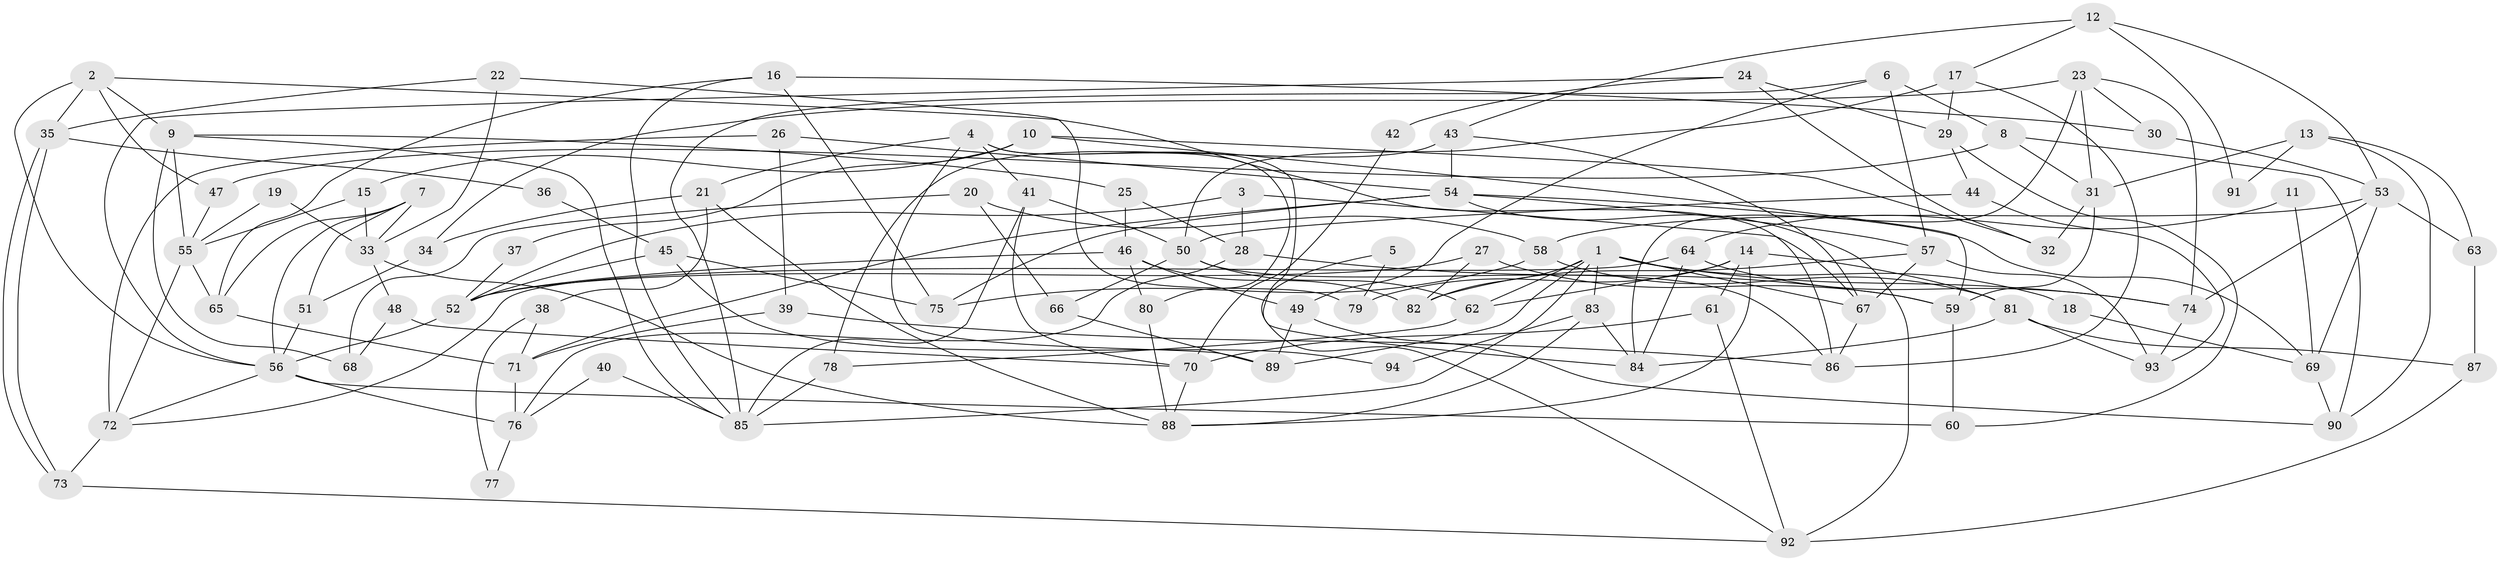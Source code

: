 // Generated by graph-tools (version 1.1) at 2025/02/03/09/25 03:02:04]
// undirected, 94 vertices, 188 edges
graph export_dot {
graph [start="1"]
  node [color=gray90,style=filled];
  1;
  2;
  3;
  4;
  5;
  6;
  7;
  8;
  9;
  10;
  11;
  12;
  13;
  14;
  15;
  16;
  17;
  18;
  19;
  20;
  21;
  22;
  23;
  24;
  25;
  26;
  27;
  28;
  29;
  30;
  31;
  32;
  33;
  34;
  35;
  36;
  37;
  38;
  39;
  40;
  41;
  42;
  43;
  44;
  45;
  46;
  47;
  48;
  49;
  50;
  51;
  52;
  53;
  54;
  55;
  56;
  57;
  58;
  59;
  60;
  61;
  62;
  63;
  64;
  65;
  66;
  67;
  68;
  69;
  70;
  71;
  72;
  73;
  74;
  75;
  76;
  77;
  78;
  79;
  80;
  81;
  82;
  83;
  84;
  85;
  86;
  87;
  88;
  89;
  90;
  91;
  92;
  93;
  94;
  1 -- 67;
  1 -- 74;
  1 -- 18;
  1 -- 62;
  1 -- 82;
  1 -- 83;
  1 -- 85;
  1 -- 89;
  2 -- 9;
  2 -- 47;
  2 -- 35;
  2 -- 56;
  2 -- 86;
  3 -- 67;
  3 -- 52;
  3 -- 28;
  4 -- 41;
  4 -- 80;
  4 -- 21;
  4 -- 84;
  4 -- 89;
  5 -- 79;
  5 -- 92;
  6 -- 57;
  6 -- 85;
  6 -- 8;
  6 -- 49;
  7 -- 51;
  7 -- 56;
  7 -- 33;
  7 -- 65;
  8 -- 31;
  8 -- 47;
  8 -- 90;
  9 -- 55;
  9 -- 85;
  9 -- 25;
  9 -- 68;
  10 -- 15;
  10 -- 59;
  10 -- 32;
  10 -- 37;
  11 -- 64;
  11 -- 69;
  12 -- 53;
  12 -- 17;
  12 -- 43;
  12 -- 91;
  13 -- 90;
  13 -- 63;
  13 -- 31;
  13 -- 91;
  14 -- 62;
  14 -- 81;
  14 -- 61;
  14 -- 79;
  14 -- 88;
  15 -- 33;
  15 -- 55;
  16 -- 85;
  16 -- 65;
  16 -- 30;
  16 -- 75;
  17 -- 86;
  17 -- 29;
  17 -- 50;
  18 -- 69;
  19 -- 55;
  19 -- 33;
  20 -- 66;
  20 -- 68;
  20 -- 58;
  21 -- 88;
  21 -- 34;
  21 -- 38;
  22 -- 33;
  22 -- 35;
  22 -- 79;
  23 -- 74;
  23 -- 30;
  23 -- 31;
  23 -- 34;
  23 -- 84;
  24 -- 29;
  24 -- 32;
  24 -- 42;
  24 -- 56;
  25 -- 28;
  25 -- 46;
  26 -- 72;
  26 -- 54;
  26 -- 39;
  27 -- 82;
  27 -- 52;
  27 -- 59;
  28 -- 59;
  28 -- 76;
  29 -- 44;
  29 -- 60;
  30 -- 53;
  31 -- 32;
  31 -- 59;
  33 -- 88;
  33 -- 48;
  34 -- 51;
  35 -- 73;
  35 -- 73;
  35 -- 36;
  36 -- 45;
  37 -- 52;
  38 -- 71;
  38 -- 77;
  39 -- 71;
  39 -- 86;
  40 -- 76;
  40 -- 85;
  41 -- 50;
  41 -- 85;
  41 -- 70;
  42 -- 70;
  43 -- 67;
  43 -- 54;
  43 -- 78;
  44 -- 50;
  44 -- 93;
  45 -- 52;
  45 -- 75;
  45 -- 94;
  46 -- 49;
  46 -- 52;
  46 -- 80;
  46 -- 82;
  47 -- 55;
  48 -- 70;
  48 -- 68;
  49 -- 89;
  49 -- 90;
  50 -- 86;
  50 -- 62;
  50 -- 66;
  51 -- 56;
  52 -- 56;
  53 -- 74;
  53 -- 58;
  53 -- 63;
  53 -- 69;
  54 -- 69;
  54 -- 57;
  54 -- 71;
  54 -- 75;
  54 -- 92;
  55 -- 72;
  55 -- 65;
  56 -- 60;
  56 -- 72;
  56 -- 76;
  57 -- 82;
  57 -- 67;
  57 -- 93;
  58 -- 75;
  58 -- 81;
  59 -- 60;
  61 -- 70;
  61 -- 92;
  62 -- 78;
  63 -- 87;
  64 -- 84;
  64 -- 72;
  64 -- 74;
  65 -- 71;
  66 -- 89;
  67 -- 86;
  69 -- 90;
  70 -- 88;
  71 -- 76;
  72 -- 73;
  73 -- 92;
  74 -- 93;
  76 -- 77;
  78 -- 85;
  80 -- 88;
  81 -- 84;
  81 -- 87;
  81 -- 93;
  83 -- 84;
  83 -- 88;
  83 -- 94;
  87 -- 92;
}
